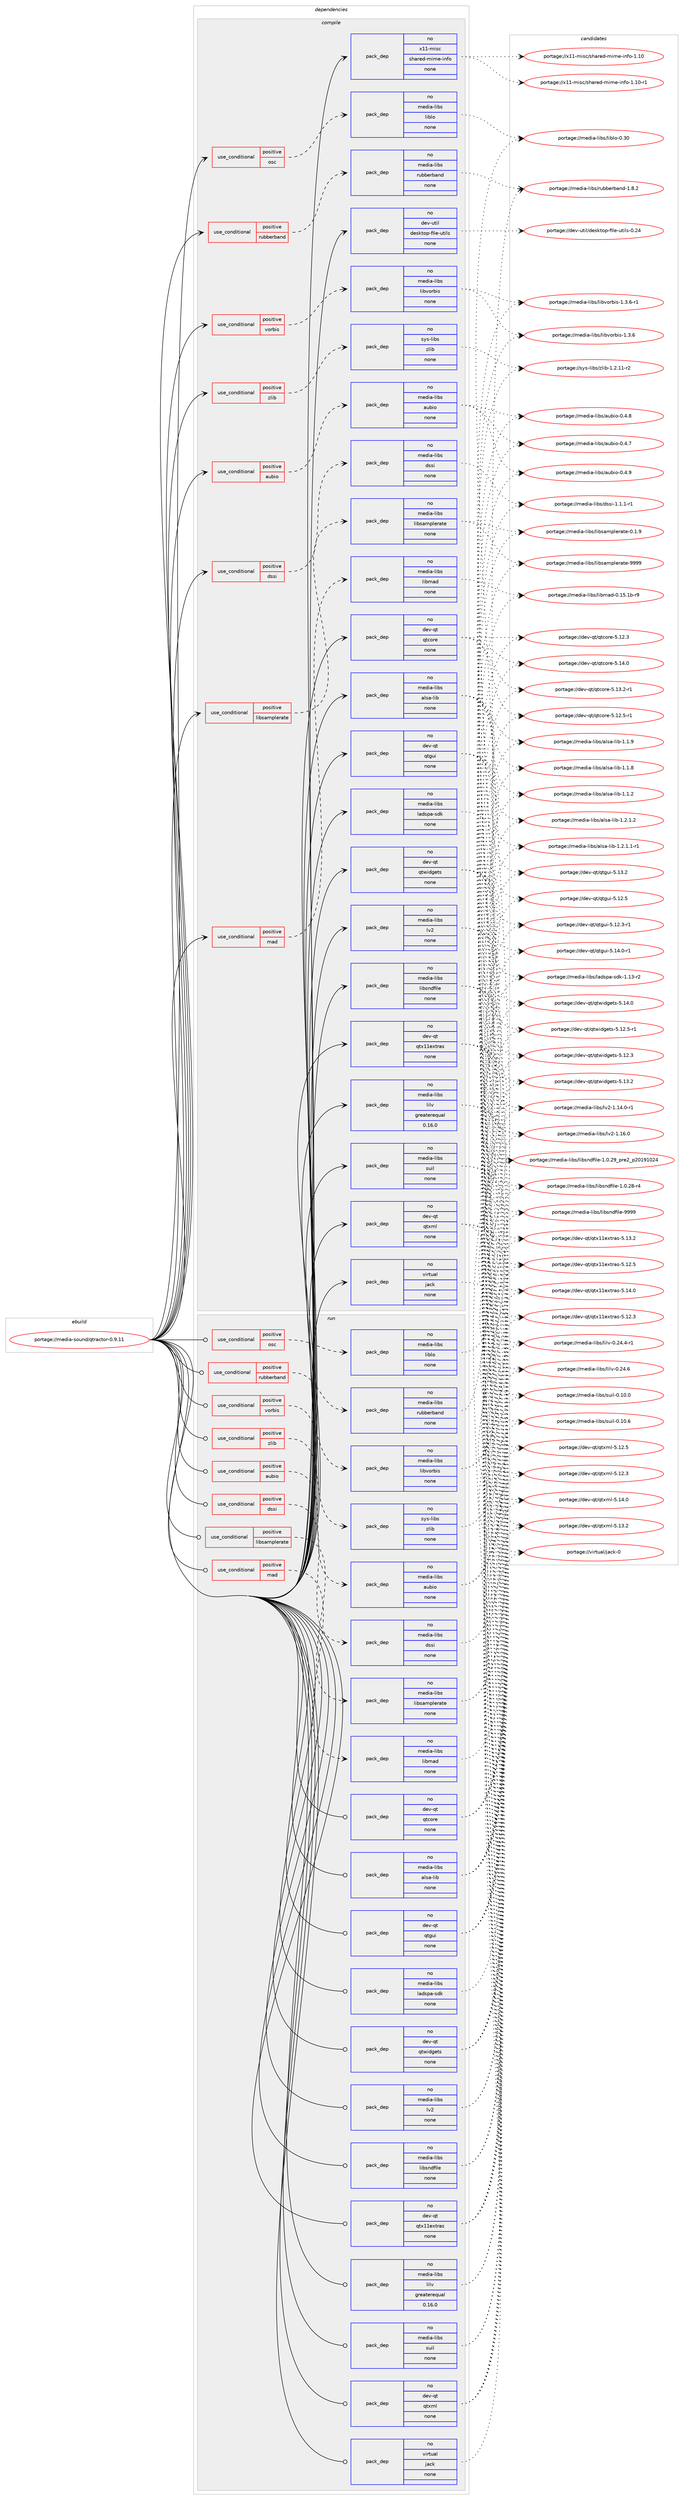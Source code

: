 digraph prolog {

# *************
# Graph options
# *************

newrank=true;
concentrate=true;
compound=true;
graph [rankdir=LR,fontname=Helvetica,fontsize=10,ranksep=1.5];#, ranksep=2.5, nodesep=0.2];
edge  [arrowhead=vee];
node  [fontname=Helvetica,fontsize=10];

# **********
# The ebuild
# **********

subgraph cluster_leftcol {
color=gray;
label=<<i>ebuild</i>>;
id [label="portage://media-sound/qtractor-0.9.11", color=red, width=4, href="../media-sound/qtractor-0.9.11.svg"];
}

# ****************
# The dependencies
# ****************

subgraph cluster_midcol {
color=gray;
label=<<i>dependencies</i>>;
subgraph cluster_compile {
fillcolor="#eeeeee";
style=filled;
label=<<i>compile</i>>;
subgraph cond41977 {
dependency186452 [label=<<TABLE BORDER="0" CELLBORDER="1" CELLSPACING="0" CELLPADDING="4"><TR><TD ROWSPAN="3" CELLPADDING="10">use_conditional</TD></TR><TR><TD>positive</TD></TR><TR><TD>aubio</TD></TR></TABLE>>, shape=none, color=red];
subgraph pack141584 {
dependency186453 [label=<<TABLE BORDER="0" CELLBORDER="1" CELLSPACING="0" CELLPADDING="4" WIDTH="220"><TR><TD ROWSPAN="6" CELLPADDING="30">pack_dep</TD></TR><TR><TD WIDTH="110">no</TD></TR><TR><TD>media-libs</TD></TR><TR><TD>aubio</TD></TR><TR><TD>none</TD></TR><TR><TD></TD></TR></TABLE>>, shape=none, color=blue];
}
dependency186452:e -> dependency186453:w [weight=20,style="dashed",arrowhead="vee"];
}
id:e -> dependency186452:w [weight=20,style="solid",arrowhead="vee"];
subgraph cond41978 {
dependency186454 [label=<<TABLE BORDER="0" CELLBORDER="1" CELLSPACING="0" CELLPADDING="4"><TR><TD ROWSPAN="3" CELLPADDING="10">use_conditional</TD></TR><TR><TD>positive</TD></TR><TR><TD>dssi</TD></TR></TABLE>>, shape=none, color=red];
subgraph pack141585 {
dependency186455 [label=<<TABLE BORDER="0" CELLBORDER="1" CELLSPACING="0" CELLPADDING="4" WIDTH="220"><TR><TD ROWSPAN="6" CELLPADDING="30">pack_dep</TD></TR><TR><TD WIDTH="110">no</TD></TR><TR><TD>media-libs</TD></TR><TR><TD>dssi</TD></TR><TR><TD>none</TD></TR><TR><TD></TD></TR></TABLE>>, shape=none, color=blue];
}
dependency186454:e -> dependency186455:w [weight=20,style="dashed",arrowhead="vee"];
}
id:e -> dependency186454:w [weight=20,style="solid",arrowhead="vee"];
subgraph cond41979 {
dependency186456 [label=<<TABLE BORDER="0" CELLBORDER="1" CELLSPACING="0" CELLPADDING="4"><TR><TD ROWSPAN="3" CELLPADDING="10">use_conditional</TD></TR><TR><TD>positive</TD></TR><TR><TD>libsamplerate</TD></TR></TABLE>>, shape=none, color=red];
subgraph pack141586 {
dependency186457 [label=<<TABLE BORDER="0" CELLBORDER="1" CELLSPACING="0" CELLPADDING="4" WIDTH="220"><TR><TD ROWSPAN="6" CELLPADDING="30">pack_dep</TD></TR><TR><TD WIDTH="110">no</TD></TR><TR><TD>media-libs</TD></TR><TR><TD>libsamplerate</TD></TR><TR><TD>none</TD></TR><TR><TD></TD></TR></TABLE>>, shape=none, color=blue];
}
dependency186456:e -> dependency186457:w [weight=20,style="dashed",arrowhead="vee"];
}
id:e -> dependency186456:w [weight=20,style="solid",arrowhead="vee"];
subgraph cond41980 {
dependency186458 [label=<<TABLE BORDER="0" CELLBORDER="1" CELLSPACING="0" CELLPADDING="4"><TR><TD ROWSPAN="3" CELLPADDING="10">use_conditional</TD></TR><TR><TD>positive</TD></TR><TR><TD>mad</TD></TR></TABLE>>, shape=none, color=red];
subgraph pack141587 {
dependency186459 [label=<<TABLE BORDER="0" CELLBORDER="1" CELLSPACING="0" CELLPADDING="4" WIDTH="220"><TR><TD ROWSPAN="6" CELLPADDING="30">pack_dep</TD></TR><TR><TD WIDTH="110">no</TD></TR><TR><TD>media-libs</TD></TR><TR><TD>libmad</TD></TR><TR><TD>none</TD></TR><TR><TD></TD></TR></TABLE>>, shape=none, color=blue];
}
dependency186458:e -> dependency186459:w [weight=20,style="dashed",arrowhead="vee"];
}
id:e -> dependency186458:w [weight=20,style="solid",arrowhead="vee"];
subgraph cond41981 {
dependency186460 [label=<<TABLE BORDER="0" CELLBORDER="1" CELLSPACING="0" CELLPADDING="4"><TR><TD ROWSPAN="3" CELLPADDING="10">use_conditional</TD></TR><TR><TD>positive</TD></TR><TR><TD>osc</TD></TR></TABLE>>, shape=none, color=red];
subgraph pack141588 {
dependency186461 [label=<<TABLE BORDER="0" CELLBORDER="1" CELLSPACING="0" CELLPADDING="4" WIDTH="220"><TR><TD ROWSPAN="6" CELLPADDING="30">pack_dep</TD></TR><TR><TD WIDTH="110">no</TD></TR><TR><TD>media-libs</TD></TR><TR><TD>liblo</TD></TR><TR><TD>none</TD></TR><TR><TD></TD></TR></TABLE>>, shape=none, color=blue];
}
dependency186460:e -> dependency186461:w [weight=20,style="dashed",arrowhead="vee"];
}
id:e -> dependency186460:w [weight=20,style="solid",arrowhead="vee"];
subgraph cond41982 {
dependency186462 [label=<<TABLE BORDER="0" CELLBORDER="1" CELLSPACING="0" CELLPADDING="4"><TR><TD ROWSPAN="3" CELLPADDING="10">use_conditional</TD></TR><TR><TD>positive</TD></TR><TR><TD>rubberband</TD></TR></TABLE>>, shape=none, color=red];
subgraph pack141589 {
dependency186463 [label=<<TABLE BORDER="0" CELLBORDER="1" CELLSPACING="0" CELLPADDING="4" WIDTH="220"><TR><TD ROWSPAN="6" CELLPADDING="30">pack_dep</TD></TR><TR><TD WIDTH="110">no</TD></TR><TR><TD>media-libs</TD></TR><TR><TD>rubberband</TD></TR><TR><TD>none</TD></TR><TR><TD></TD></TR></TABLE>>, shape=none, color=blue];
}
dependency186462:e -> dependency186463:w [weight=20,style="dashed",arrowhead="vee"];
}
id:e -> dependency186462:w [weight=20,style="solid",arrowhead="vee"];
subgraph cond41983 {
dependency186464 [label=<<TABLE BORDER="0" CELLBORDER="1" CELLSPACING="0" CELLPADDING="4"><TR><TD ROWSPAN="3" CELLPADDING="10">use_conditional</TD></TR><TR><TD>positive</TD></TR><TR><TD>vorbis</TD></TR></TABLE>>, shape=none, color=red];
subgraph pack141590 {
dependency186465 [label=<<TABLE BORDER="0" CELLBORDER="1" CELLSPACING="0" CELLPADDING="4" WIDTH="220"><TR><TD ROWSPAN="6" CELLPADDING="30">pack_dep</TD></TR><TR><TD WIDTH="110">no</TD></TR><TR><TD>media-libs</TD></TR><TR><TD>libvorbis</TD></TR><TR><TD>none</TD></TR><TR><TD></TD></TR></TABLE>>, shape=none, color=blue];
}
dependency186464:e -> dependency186465:w [weight=20,style="dashed",arrowhead="vee"];
}
id:e -> dependency186464:w [weight=20,style="solid",arrowhead="vee"];
subgraph cond41984 {
dependency186466 [label=<<TABLE BORDER="0" CELLBORDER="1" CELLSPACING="0" CELLPADDING="4"><TR><TD ROWSPAN="3" CELLPADDING="10">use_conditional</TD></TR><TR><TD>positive</TD></TR><TR><TD>zlib</TD></TR></TABLE>>, shape=none, color=red];
subgraph pack141591 {
dependency186467 [label=<<TABLE BORDER="0" CELLBORDER="1" CELLSPACING="0" CELLPADDING="4" WIDTH="220"><TR><TD ROWSPAN="6" CELLPADDING="30">pack_dep</TD></TR><TR><TD WIDTH="110">no</TD></TR><TR><TD>sys-libs</TD></TR><TR><TD>zlib</TD></TR><TR><TD>none</TD></TR><TR><TD></TD></TR></TABLE>>, shape=none, color=blue];
}
dependency186466:e -> dependency186467:w [weight=20,style="dashed",arrowhead="vee"];
}
id:e -> dependency186466:w [weight=20,style="solid",arrowhead="vee"];
subgraph pack141592 {
dependency186468 [label=<<TABLE BORDER="0" CELLBORDER="1" CELLSPACING="0" CELLPADDING="4" WIDTH="220"><TR><TD ROWSPAN="6" CELLPADDING="30">pack_dep</TD></TR><TR><TD WIDTH="110">no</TD></TR><TR><TD>dev-qt</TD></TR><TR><TD>qtcore</TD></TR><TR><TD>none</TD></TR><TR><TD></TD></TR></TABLE>>, shape=none, color=blue];
}
id:e -> dependency186468:w [weight=20,style="solid",arrowhead="vee"];
subgraph pack141593 {
dependency186469 [label=<<TABLE BORDER="0" CELLBORDER="1" CELLSPACING="0" CELLPADDING="4" WIDTH="220"><TR><TD ROWSPAN="6" CELLPADDING="30">pack_dep</TD></TR><TR><TD WIDTH="110">no</TD></TR><TR><TD>dev-qt</TD></TR><TR><TD>qtgui</TD></TR><TR><TD>none</TD></TR><TR><TD></TD></TR></TABLE>>, shape=none, color=blue];
}
id:e -> dependency186469:w [weight=20,style="solid",arrowhead="vee"];
subgraph pack141594 {
dependency186470 [label=<<TABLE BORDER="0" CELLBORDER="1" CELLSPACING="0" CELLPADDING="4" WIDTH="220"><TR><TD ROWSPAN="6" CELLPADDING="30">pack_dep</TD></TR><TR><TD WIDTH="110">no</TD></TR><TR><TD>dev-qt</TD></TR><TR><TD>qtwidgets</TD></TR><TR><TD>none</TD></TR><TR><TD></TD></TR></TABLE>>, shape=none, color=blue];
}
id:e -> dependency186470:w [weight=20,style="solid",arrowhead="vee"];
subgraph pack141595 {
dependency186471 [label=<<TABLE BORDER="0" CELLBORDER="1" CELLSPACING="0" CELLPADDING="4" WIDTH="220"><TR><TD ROWSPAN="6" CELLPADDING="30">pack_dep</TD></TR><TR><TD WIDTH="110">no</TD></TR><TR><TD>dev-qt</TD></TR><TR><TD>qtx11extras</TD></TR><TR><TD>none</TD></TR><TR><TD></TD></TR></TABLE>>, shape=none, color=blue];
}
id:e -> dependency186471:w [weight=20,style="solid",arrowhead="vee"];
subgraph pack141596 {
dependency186472 [label=<<TABLE BORDER="0" CELLBORDER="1" CELLSPACING="0" CELLPADDING="4" WIDTH="220"><TR><TD ROWSPAN="6" CELLPADDING="30">pack_dep</TD></TR><TR><TD WIDTH="110">no</TD></TR><TR><TD>dev-qt</TD></TR><TR><TD>qtxml</TD></TR><TR><TD>none</TD></TR><TR><TD></TD></TR></TABLE>>, shape=none, color=blue];
}
id:e -> dependency186472:w [weight=20,style="solid",arrowhead="vee"];
subgraph pack141597 {
dependency186473 [label=<<TABLE BORDER="0" CELLBORDER="1" CELLSPACING="0" CELLPADDING="4" WIDTH="220"><TR><TD ROWSPAN="6" CELLPADDING="30">pack_dep</TD></TR><TR><TD WIDTH="110">no</TD></TR><TR><TD>dev-util</TD></TR><TR><TD>desktop-file-utils</TD></TR><TR><TD>none</TD></TR><TR><TD></TD></TR></TABLE>>, shape=none, color=blue];
}
id:e -> dependency186473:w [weight=20,style="solid",arrowhead="vee"];
subgraph pack141598 {
dependency186474 [label=<<TABLE BORDER="0" CELLBORDER="1" CELLSPACING="0" CELLPADDING="4" WIDTH="220"><TR><TD ROWSPAN="6" CELLPADDING="30">pack_dep</TD></TR><TR><TD WIDTH="110">no</TD></TR><TR><TD>media-libs</TD></TR><TR><TD>alsa-lib</TD></TR><TR><TD>none</TD></TR><TR><TD></TD></TR></TABLE>>, shape=none, color=blue];
}
id:e -> dependency186474:w [weight=20,style="solid",arrowhead="vee"];
subgraph pack141599 {
dependency186475 [label=<<TABLE BORDER="0" CELLBORDER="1" CELLSPACING="0" CELLPADDING="4" WIDTH="220"><TR><TD ROWSPAN="6" CELLPADDING="30">pack_dep</TD></TR><TR><TD WIDTH="110">no</TD></TR><TR><TD>media-libs</TD></TR><TR><TD>ladspa-sdk</TD></TR><TR><TD>none</TD></TR><TR><TD></TD></TR></TABLE>>, shape=none, color=blue];
}
id:e -> dependency186475:w [weight=20,style="solid",arrowhead="vee"];
subgraph pack141600 {
dependency186476 [label=<<TABLE BORDER="0" CELLBORDER="1" CELLSPACING="0" CELLPADDING="4" WIDTH="220"><TR><TD ROWSPAN="6" CELLPADDING="30">pack_dep</TD></TR><TR><TD WIDTH="110">no</TD></TR><TR><TD>media-libs</TD></TR><TR><TD>libsndfile</TD></TR><TR><TD>none</TD></TR><TR><TD></TD></TR></TABLE>>, shape=none, color=blue];
}
id:e -> dependency186476:w [weight=20,style="solid",arrowhead="vee"];
subgraph pack141601 {
dependency186477 [label=<<TABLE BORDER="0" CELLBORDER="1" CELLSPACING="0" CELLPADDING="4" WIDTH="220"><TR><TD ROWSPAN="6" CELLPADDING="30">pack_dep</TD></TR><TR><TD WIDTH="110">no</TD></TR><TR><TD>media-libs</TD></TR><TR><TD>lilv</TD></TR><TR><TD>greaterequal</TD></TR><TR><TD>0.16.0</TD></TR></TABLE>>, shape=none, color=blue];
}
id:e -> dependency186477:w [weight=20,style="solid",arrowhead="vee"];
subgraph pack141602 {
dependency186478 [label=<<TABLE BORDER="0" CELLBORDER="1" CELLSPACING="0" CELLPADDING="4" WIDTH="220"><TR><TD ROWSPAN="6" CELLPADDING="30">pack_dep</TD></TR><TR><TD WIDTH="110">no</TD></TR><TR><TD>media-libs</TD></TR><TR><TD>lv2</TD></TR><TR><TD>none</TD></TR><TR><TD></TD></TR></TABLE>>, shape=none, color=blue];
}
id:e -> dependency186478:w [weight=20,style="solid",arrowhead="vee"];
subgraph pack141603 {
dependency186479 [label=<<TABLE BORDER="0" CELLBORDER="1" CELLSPACING="0" CELLPADDING="4" WIDTH="220"><TR><TD ROWSPAN="6" CELLPADDING="30">pack_dep</TD></TR><TR><TD WIDTH="110">no</TD></TR><TR><TD>media-libs</TD></TR><TR><TD>suil</TD></TR><TR><TD>none</TD></TR><TR><TD></TD></TR></TABLE>>, shape=none, color=blue];
}
id:e -> dependency186479:w [weight=20,style="solid",arrowhead="vee"];
subgraph pack141604 {
dependency186480 [label=<<TABLE BORDER="0" CELLBORDER="1" CELLSPACING="0" CELLPADDING="4" WIDTH="220"><TR><TD ROWSPAN="6" CELLPADDING="30">pack_dep</TD></TR><TR><TD WIDTH="110">no</TD></TR><TR><TD>virtual</TD></TR><TR><TD>jack</TD></TR><TR><TD>none</TD></TR><TR><TD></TD></TR></TABLE>>, shape=none, color=blue];
}
id:e -> dependency186480:w [weight=20,style="solid",arrowhead="vee"];
subgraph pack141605 {
dependency186481 [label=<<TABLE BORDER="0" CELLBORDER="1" CELLSPACING="0" CELLPADDING="4" WIDTH="220"><TR><TD ROWSPAN="6" CELLPADDING="30">pack_dep</TD></TR><TR><TD WIDTH="110">no</TD></TR><TR><TD>x11-misc</TD></TR><TR><TD>shared-mime-info</TD></TR><TR><TD>none</TD></TR><TR><TD></TD></TR></TABLE>>, shape=none, color=blue];
}
id:e -> dependency186481:w [weight=20,style="solid",arrowhead="vee"];
}
subgraph cluster_compileandrun {
fillcolor="#eeeeee";
style=filled;
label=<<i>compile and run</i>>;
}
subgraph cluster_run {
fillcolor="#eeeeee";
style=filled;
label=<<i>run</i>>;
subgraph cond41985 {
dependency186482 [label=<<TABLE BORDER="0" CELLBORDER="1" CELLSPACING="0" CELLPADDING="4"><TR><TD ROWSPAN="3" CELLPADDING="10">use_conditional</TD></TR><TR><TD>positive</TD></TR><TR><TD>aubio</TD></TR></TABLE>>, shape=none, color=red];
subgraph pack141606 {
dependency186483 [label=<<TABLE BORDER="0" CELLBORDER="1" CELLSPACING="0" CELLPADDING="4" WIDTH="220"><TR><TD ROWSPAN="6" CELLPADDING="30">pack_dep</TD></TR><TR><TD WIDTH="110">no</TD></TR><TR><TD>media-libs</TD></TR><TR><TD>aubio</TD></TR><TR><TD>none</TD></TR><TR><TD></TD></TR></TABLE>>, shape=none, color=blue];
}
dependency186482:e -> dependency186483:w [weight=20,style="dashed",arrowhead="vee"];
}
id:e -> dependency186482:w [weight=20,style="solid",arrowhead="odot"];
subgraph cond41986 {
dependency186484 [label=<<TABLE BORDER="0" CELLBORDER="1" CELLSPACING="0" CELLPADDING="4"><TR><TD ROWSPAN="3" CELLPADDING="10">use_conditional</TD></TR><TR><TD>positive</TD></TR><TR><TD>dssi</TD></TR></TABLE>>, shape=none, color=red];
subgraph pack141607 {
dependency186485 [label=<<TABLE BORDER="0" CELLBORDER="1" CELLSPACING="0" CELLPADDING="4" WIDTH="220"><TR><TD ROWSPAN="6" CELLPADDING="30">pack_dep</TD></TR><TR><TD WIDTH="110">no</TD></TR><TR><TD>media-libs</TD></TR><TR><TD>dssi</TD></TR><TR><TD>none</TD></TR><TR><TD></TD></TR></TABLE>>, shape=none, color=blue];
}
dependency186484:e -> dependency186485:w [weight=20,style="dashed",arrowhead="vee"];
}
id:e -> dependency186484:w [weight=20,style="solid",arrowhead="odot"];
subgraph cond41987 {
dependency186486 [label=<<TABLE BORDER="0" CELLBORDER="1" CELLSPACING="0" CELLPADDING="4"><TR><TD ROWSPAN="3" CELLPADDING="10">use_conditional</TD></TR><TR><TD>positive</TD></TR><TR><TD>libsamplerate</TD></TR></TABLE>>, shape=none, color=red];
subgraph pack141608 {
dependency186487 [label=<<TABLE BORDER="0" CELLBORDER="1" CELLSPACING="0" CELLPADDING="4" WIDTH="220"><TR><TD ROWSPAN="6" CELLPADDING="30">pack_dep</TD></TR><TR><TD WIDTH="110">no</TD></TR><TR><TD>media-libs</TD></TR><TR><TD>libsamplerate</TD></TR><TR><TD>none</TD></TR><TR><TD></TD></TR></TABLE>>, shape=none, color=blue];
}
dependency186486:e -> dependency186487:w [weight=20,style="dashed",arrowhead="vee"];
}
id:e -> dependency186486:w [weight=20,style="solid",arrowhead="odot"];
subgraph cond41988 {
dependency186488 [label=<<TABLE BORDER="0" CELLBORDER="1" CELLSPACING="0" CELLPADDING="4"><TR><TD ROWSPAN="3" CELLPADDING="10">use_conditional</TD></TR><TR><TD>positive</TD></TR><TR><TD>mad</TD></TR></TABLE>>, shape=none, color=red];
subgraph pack141609 {
dependency186489 [label=<<TABLE BORDER="0" CELLBORDER="1" CELLSPACING="0" CELLPADDING="4" WIDTH="220"><TR><TD ROWSPAN="6" CELLPADDING="30">pack_dep</TD></TR><TR><TD WIDTH="110">no</TD></TR><TR><TD>media-libs</TD></TR><TR><TD>libmad</TD></TR><TR><TD>none</TD></TR><TR><TD></TD></TR></TABLE>>, shape=none, color=blue];
}
dependency186488:e -> dependency186489:w [weight=20,style="dashed",arrowhead="vee"];
}
id:e -> dependency186488:w [weight=20,style="solid",arrowhead="odot"];
subgraph cond41989 {
dependency186490 [label=<<TABLE BORDER="0" CELLBORDER="1" CELLSPACING="0" CELLPADDING="4"><TR><TD ROWSPAN="3" CELLPADDING="10">use_conditional</TD></TR><TR><TD>positive</TD></TR><TR><TD>osc</TD></TR></TABLE>>, shape=none, color=red];
subgraph pack141610 {
dependency186491 [label=<<TABLE BORDER="0" CELLBORDER="1" CELLSPACING="0" CELLPADDING="4" WIDTH="220"><TR><TD ROWSPAN="6" CELLPADDING="30">pack_dep</TD></TR><TR><TD WIDTH="110">no</TD></TR><TR><TD>media-libs</TD></TR><TR><TD>liblo</TD></TR><TR><TD>none</TD></TR><TR><TD></TD></TR></TABLE>>, shape=none, color=blue];
}
dependency186490:e -> dependency186491:w [weight=20,style="dashed",arrowhead="vee"];
}
id:e -> dependency186490:w [weight=20,style="solid",arrowhead="odot"];
subgraph cond41990 {
dependency186492 [label=<<TABLE BORDER="0" CELLBORDER="1" CELLSPACING="0" CELLPADDING="4"><TR><TD ROWSPAN="3" CELLPADDING="10">use_conditional</TD></TR><TR><TD>positive</TD></TR><TR><TD>rubberband</TD></TR></TABLE>>, shape=none, color=red];
subgraph pack141611 {
dependency186493 [label=<<TABLE BORDER="0" CELLBORDER="1" CELLSPACING="0" CELLPADDING="4" WIDTH="220"><TR><TD ROWSPAN="6" CELLPADDING="30">pack_dep</TD></TR><TR><TD WIDTH="110">no</TD></TR><TR><TD>media-libs</TD></TR><TR><TD>rubberband</TD></TR><TR><TD>none</TD></TR><TR><TD></TD></TR></TABLE>>, shape=none, color=blue];
}
dependency186492:e -> dependency186493:w [weight=20,style="dashed",arrowhead="vee"];
}
id:e -> dependency186492:w [weight=20,style="solid",arrowhead="odot"];
subgraph cond41991 {
dependency186494 [label=<<TABLE BORDER="0" CELLBORDER="1" CELLSPACING="0" CELLPADDING="4"><TR><TD ROWSPAN="3" CELLPADDING="10">use_conditional</TD></TR><TR><TD>positive</TD></TR><TR><TD>vorbis</TD></TR></TABLE>>, shape=none, color=red];
subgraph pack141612 {
dependency186495 [label=<<TABLE BORDER="0" CELLBORDER="1" CELLSPACING="0" CELLPADDING="4" WIDTH="220"><TR><TD ROWSPAN="6" CELLPADDING="30">pack_dep</TD></TR><TR><TD WIDTH="110">no</TD></TR><TR><TD>media-libs</TD></TR><TR><TD>libvorbis</TD></TR><TR><TD>none</TD></TR><TR><TD></TD></TR></TABLE>>, shape=none, color=blue];
}
dependency186494:e -> dependency186495:w [weight=20,style="dashed",arrowhead="vee"];
}
id:e -> dependency186494:w [weight=20,style="solid",arrowhead="odot"];
subgraph cond41992 {
dependency186496 [label=<<TABLE BORDER="0" CELLBORDER="1" CELLSPACING="0" CELLPADDING="4"><TR><TD ROWSPAN="3" CELLPADDING="10">use_conditional</TD></TR><TR><TD>positive</TD></TR><TR><TD>zlib</TD></TR></TABLE>>, shape=none, color=red];
subgraph pack141613 {
dependency186497 [label=<<TABLE BORDER="0" CELLBORDER="1" CELLSPACING="0" CELLPADDING="4" WIDTH="220"><TR><TD ROWSPAN="6" CELLPADDING="30">pack_dep</TD></TR><TR><TD WIDTH="110">no</TD></TR><TR><TD>sys-libs</TD></TR><TR><TD>zlib</TD></TR><TR><TD>none</TD></TR><TR><TD></TD></TR></TABLE>>, shape=none, color=blue];
}
dependency186496:e -> dependency186497:w [weight=20,style="dashed",arrowhead="vee"];
}
id:e -> dependency186496:w [weight=20,style="solid",arrowhead="odot"];
subgraph pack141614 {
dependency186498 [label=<<TABLE BORDER="0" CELLBORDER="1" CELLSPACING="0" CELLPADDING="4" WIDTH="220"><TR><TD ROWSPAN="6" CELLPADDING="30">pack_dep</TD></TR><TR><TD WIDTH="110">no</TD></TR><TR><TD>dev-qt</TD></TR><TR><TD>qtcore</TD></TR><TR><TD>none</TD></TR><TR><TD></TD></TR></TABLE>>, shape=none, color=blue];
}
id:e -> dependency186498:w [weight=20,style="solid",arrowhead="odot"];
subgraph pack141615 {
dependency186499 [label=<<TABLE BORDER="0" CELLBORDER="1" CELLSPACING="0" CELLPADDING="4" WIDTH="220"><TR><TD ROWSPAN="6" CELLPADDING="30">pack_dep</TD></TR><TR><TD WIDTH="110">no</TD></TR><TR><TD>dev-qt</TD></TR><TR><TD>qtgui</TD></TR><TR><TD>none</TD></TR><TR><TD></TD></TR></TABLE>>, shape=none, color=blue];
}
id:e -> dependency186499:w [weight=20,style="solid",arrowhead="odot"];
subgraph pack141616 {
dependency186500 [label=<<TABLE BORDER="0" CELLBORDER="1" CELLSPACING="0" CELLPADDING="4" WIDTH="220"><TR><TD ROWSPAN="6" CELLPADDING="30">pack_dep</TD></TR><TR><TD WIDTH="110">no</TD></TR><TR><TD>dev-qt</TD></TR><TR><TD>qtwidgets</TD></TR><TR><TD>none</TD></TR><TR><TD></TD></TR></TABLE>>, shape=none, color=blue];
}
id:e -> dependency186500:w [weight=20,style="solid",arrowhead="odot"];
subgraph pack141617 {
dependency186501 [label=<<TABLE BORDER="0" CELLBORDER="1" CELLSPACING="0" CELLPADDING="4" WIDTH="220"><TR><TD ROWSPAN="6" CELLPADDING="30">pack_dep</TD></TR><TR><TD WIDTH="110">no</TD></TR><TR><TD>dev-qt</TD></TR><TR><TD>qtx11extras</TD></TR><TR><TD>none</TD></TR><TR><TD></TD></TR></TABLE>>, shape=none, color=blue];
}
id:e -> dependency186501:w [weight=20,style="solid",arrowhead="odot"];
subgraph pack141618 {
dependency186502 [label=<<TABLE BORDER="0" CELLBORDER="1" CELLSPACING="0" CELLPADDING="4" WIDTH="220"><TR><TD ROWSPAN="6" CELLPADDING="30">pack_dep</TD></TR><TR><TD WIDTH="110">no</TD></TR><TR><TD>dev-qt</TD></TR><TR><TD>qtxml</TD></TR><TR><TD>none</TD></TR><TR><TD></TD></TR></TABLE>>, shape=none, color=blue];
}
id:e -> dependency186502:w [weight=20,style="solid",arrowhead="odot"];
subgraph pack141619 {
dependency186503 [label=<<TABLE BORDER="0" CELLBORDER="1" CELLSPACING="0" CELLPADDING="4" WIDTH="220"><TR><TD ROWSPAN="6" CELLPADDING="30">pack_dep</TD></TR><TR><TD WIDTH="110">no</TD></TR><TR><TD>media-libs</TD></TR><TR><TD>alsa-lib</TD></TR><TR><TD>none</TD></TR><TR><TD></TD></TR></TABLE>>, shape=none, color=blue];
}
id:e -> dependency186503:w [weight=20,style="solid",arrowhead="odot"];
subgraph pack141620 {
dependency186504 [label=<<TABLE BORDER="0" CELLBORDER="1" CELLSPACING="0" CELLPADDING="4" WIDTH="220"><TR><TD ROWSPAN="6" CELLPADDING="30">pack_dep</TD></TR><TR><TD WIDTH="110">no</TD></TR><TR><TD>media-libs</TD></TR><TR><TD>ladspa-sdk</TD></TR><TR><TD>none</TD></TR><TR><TD></TD></TR></TABLE>>, shape=none, color=blue];
}
id:e -> dependency186504:w [weight=20,style="solid",arrowhead="odot"];
subgraph pack141621 {
dependency186505 [label=<<TABLE BORDER="0" CELLBORDER="1" CELLSPACING="0" CELLPADDING="4" WIDTH="220"><TR><TD ROWSPAN="6" CELLPADDING="30">pack_dep</TD></TR><TR><TD WIDTH="110">no</TD></TR><TR><TD>media-libs</TD></TR><TR><TD>libsndfile</TD></TR><TR><TD>none</TD></TR><TR><TD></TD></TR></TABLE>>, shape=none, color=blue];
}
id:e -> dependency186505:w [weight=20,style="solid",arrowhead="odot"];
subgraph pack141622 {
dependency186506 [label=<<TABLE BORDER="0" CELLBORDER="1" CELLSPACING="0" CELLPADDING="4" WIDTH="220"><TR><TD ROWSPAN="6" CELLPADDING="30">pack_dep</TD></TR><TR><TD WIDTH="110">no</TD></TR><TR><TD>media-libs</TD></TR><TR><TD>lilv</TD></TR><TR><TD>greaterequal</TD></TR><TR><TD>0.16.0</TD></TR></TABLE>>, shape=none, color=blue];
}
id:e -> dependency186506:w [weight=20,style="solid",arrowhead="odot"];
subgraph pack141623 {
dependency186507 [label=<<TABLE BORDER="0" CELLBORDER="1" CELLSPACING="0" CELLPADDING="4" WIDTH="220"><TR><TD ROWSPAN="6" CELLPADDING="30">pack_dep</TD></TR><TR><TD WIDTH="110">no</TD></TR><TR><TD>media-libs</TD></TR><TR><TD>lv2</TD></TR><TR><TD>none</TD></TR><TR><TD></TD></TR></TABLE>>, shape=none, color=blue];
}
id:e -> dependency186507:w [weight=20,style="solid",arrowhead="odot"];
subgraph pack141624 {
dependency186508 [label=<<TABLE BORDER="0" CELLBORDER="1" CELLSPACING="0" CELLPADDING="4" WIDTH="220"><TR><TD ROWSPAN="6" CELLPADDING="30">pack_dep</TD></TR><TR><TD WIDTH="110">no</TD></TR><TR><TD>media-libs</TD></TR><TR><TD>suil</TD></TR><TR><TD>none</TD></TR><TR><TD></TD></TR></TABLE>>, shape=none, color=blue];
}
id:e -> dependency186508:w [weight=20,style="solid",arrowhead="odot"];
subgraph pack141625 {
dependency186509 [label=<<TABLE BORDER="0" CELLBORDER="1" CELLSPACING="0" CELLPADDING="4" WIDTH="220"><TR><TD ROWSPAN="6" CELLPADDING="30">pack_dep</TD></TR><TR><TD WIDTH="110">no</TD></TR><TR><TD>virtual</TD></TR><TR><TD>jack</TD></TR><TR><TD>none</TD></TR><TR><TD></TD></TR></TABLE>>, shape=none, color=blue];
}
id:e -> dependency186509:w [weight=20,style="solid",arrowhead="odot"];
}
}

# **************
# The candidates
# **************

subgraph cluster_choices {
rank=same;
color=gray;
label=<<i>candidates</i>>;

subgraph choice141584 {
color=black;
nodesep=1;
choice109101100105974510810598115479711798105111454846524657 [label="portage://media-libs/aubio-0.4.9", color=red, width=4,href="../media-libs/aubio-0.4.9.svg"];
choice109101100105974510810598115479711798105111454846524656 [label="portage://media-libs/aubio-0.4.8", color=red, width=4,href="../media-libs/aubio-0.4.8.svg"];
choice109101100105974510810598115479711798105111454846524655 [label="portage://media-libs/aubio-0.4.7", color=red, width=4,href="../media-libs/aubio-0.4.7.svg"];
dependency186453:e -> choice109101100105974510810598115479711798105111454846524657:w [style=dotted,weight="100"];
dependency186453:e -> choice109101100105974510810598115479711798105111454846524656:w [style=dotted,weight="100"];
dependency186453:e -> choice109101100105974510810598115479711798105111454846524655:w [style=dotted,weight="100"];
}
subgraph choice141585 {
color=black;
nodesep=1;
choice109101100105974510810598115471001151151054549464946494511449 [label="portage://media-libs/dssi-1.1.1-r1", color=red, width=4,href="../media-libs/dssi-1.1.1-r1.svg"];
dependency186455:e -> choice109101100105974510810598115471001151151054549464946494511449:w [style=dotted,weight="100"];
}
subgraph choice141586 {
color=black;
nodesep=1;
choice109101100105974510810598115471081059811597109112108101114971161014557575757 [label="portage://media-libs/libsamplerate-9999", color=red, width=4,href="../media-libs/libsamplerate-9999.svg"];
choice10910110010597451081059811547108105981159710911210810111497116101454846494657 [label="portage://media-libs/libsamplerate-0.1.9", color=red, width=4,href="../media-libs/libsamplerate-0.1.9.svg"];
dependency186457:e -> choice109101100105974510810598115471081059811597109112108101114971161014557575757:w [style=dotted,weight="100"];
dependency186457:e -> choice10910110010597451081059811547108105981159710911210810111497116101454846494657:w [style=dotted,weight="100"];
}
subgraph choice141587 {
color=black;
nodesep=1;
choice10910110010597451081059811547108105981099710045484649534649984511457 [label="portage://media-libs/libmad-0.15.1b-r9", color=red, width=4,href="../media-libs/libmad-0.15.1b-r9.svg"];
dependency186459:e -> choice10910110010597451081059811547108105981099710045484649534649984511457:w [style=dotted,weight="100"];
}
subgraph choice141588 {
color=black;
nodesep=1;
choice10910110010597451081059811547108105981081114548465148 [label="portage://media-libs/liblo-0.30", color=red, width=4,href="../media-libs/liblo-0.30.svg"];
dependency186461:e -> choice10910110010597451081059811547108105981081114548465148:w [style=dotted,weight="100"];
}
subgraph choice141589 {
color=black;
nodesep=1;
choice1091011001059745108105981154711411798981011149897110100454946564650 [label="portage://media-libs/rubberband-1.8.2", color=red, width=4,href="../media-libs/rubberband-1.8.2.svg"];
dependency186463:e -> choice1091011001059745108105981154711411798981011149897110100454946564650:w [style=dotted,weight="100"];
}
subgraph choice141590 {
color=black;
nodesep=1;
choice1091011001059745108105981154710810598118111114981051154549465146544511449 [label="portage://media-libs/libvorbis-1.3.6-r1", color=red, width=4,href="../media-libs/libvorbis-1.3.6-r1.svg"];
choice109101100105974510810598115471081059811811111498105115454946514654 [label="portage://media-libs/libvorbis-1.3.6", color=red, width=4,href="../media-libs/libvorbis-1.3.6.svg"];
dependency186465:e -> choice1091011001059745108105981154710810598118111114981051154549465146544511449:w [style=dotted,weight="100"];
dependency186465:e -> choice109101100105974510810598115471081059811811111498105115454946514654:w [style=dotted,weight="100"];
}
subgraph choice141591 {
color=black;
nodesep=1;
choice11512111545108105981154712210810598454946504649494511450 [label="portage://sys-libs/zlib-1.2.11-r2", color=red, width=4,href="../sys-libs/zlib-1.2.11-r2.svg"];
dependency186467:e -> choice11512111545108105981154712210810598454946504649494511450:w [style=dotted,weight="100"];
}
subgraph choice141592 {
color=black;
nodesep=1;
choice10010111845113116471131169911111410145534649524648 [label="portage://dev-qt/qtcore-5.14.0", color=red, width=4,href="../dev-qt/qtcore-5.14.0.svg"];
choice100101118451131164711311699111114101455346495146504511449 [label="portage://dev-qt/qtcore-5.13.2-r1", color=red, width=4,href="../dev-qt/qtcore-5.13.2-r1.svg"];
choice100101118451131164711311699111114101455346495046534511449 [label="portage://dev-qt/qtcore-5.12.5-r1", color=red, width=4,href="../dev-qt/qtcore-5.12.5-r1.svg"];
choice10010111845113116471131169911111410145534649504651 [label="portage://dev-qt/qtcore-5.12.3", color=red, width=4,href="../dev-qt/qtcore-5.12.3.svg"];
dependency186468:e -> choice10010111845113116471131169911111410145534649524648:w [style=dotted,weight="100"];
dependency186468:e -> choice100101118451131164711311699111114101455346495146504511449:w [style=dotted,weight="100"];
dependency186468:e -> choice100101118451131164711311699111114101455346495046534511449:w [style=dotted,weight="100"];
dependency186468:e -> choice10010111845113116471131169911111410145534649504651:w [style=dotted,weight="100"];
}
subgraph choice141593 {
color=black;
nodesep=1;
choice1001011184511311647113116103117105455346495246484511449 [label="portage://dev-qt/qtgui-5.14.0-r1", color=red, width=4,href="../dev-qt/qtgui-5.14.0-r1.svg"];
choice100101118451131164711311610311710545534649514650 [label="portage://dev-qt/qtgui-5.13.2", color=red, width=4,href="../dev-qt/qtgui-5.13.2.svg"];
choice100101118451131164711311610311710545534649504653 [label="portage://dev-qt/qtgui-5.12.5", color=red, width=4,href="../dev-qt/qtgui-5.12.5.svg"];
choice1001011184511311647113116103117105455346495046514511449 [label="portage://dev-qt/qtgui-5.12.3-r1", color=red, width=4,href="../dev-qt/qtgui-5.12.3-r1.svg"];
dependency186469:e -> choice1001011184511311647113116103117105455346495246484511449:w [style=dotted,weight="100"];
dependency186469:e -> choice100101118451131164711311610311710545534649514650:w [style=dotted,weight="100"];
dependency186469:e -> choice100101118451131164711311610311710545534649504653:w [style=dotted,weight="100"];
dependency186469:e -> choice1001011184511311647113116103117105455346495046514511449:w [style=dotted,weight="100"];
}
subgraph choice141594 {
color=black;
nodesep=1;
choice100101118451131164711311611910510010310111611545534649524648 [label="portage://dev-qt/qtwidgets-5.14.0", color=red, width=4,href="../dev-qt/qtwidgets-5.14.0.svg"];
choice100101118451131164711311611910510010310111611545534649514650 [label="portage://dev-qt/qtwidgets-5.13.2", color=red, width=4,href="../dev-qt/qtwidgets-5.13.2.svg"];
choice1001011184511311647113116119105100103101116115455346495046534511449 [label="portage://dev-qt/qtwidgets-5.12.5-r1", color=red, width=4,href="../dev-qt/qtwidgets-5.12.5-r1.svg"];
choice100101118451131164711311611910510010310111611545534649504651 [label="portage://dev-qt/qtwidgets-5.12.3", color=red, width=4,href="../dev-qt/qtwidgets-5.12.3.svg"];
dependency186470:e -> choice100101118451131164711311611910510010310111611545534649524648:w [style=dotted,weight="100"];
dependency186470:e -> choice100101118451131164711311611910510010310111611545534649514650:w [style=dotted,weight="100"];
dependency186470:e -> choice1001011184511311647113116119105100103101116115455346495046534511449:w [style=dotted,weight="100"];
dependency186470:e -> choice100101118451131164711311611910510010310111611545534649504651:w [style=dotted,weight="100"];
}
subgraph choice141595 {
color=black;
nodesep=1;
choice100101118451131164711311612049491011201161149711545534649524648 [label="portage://dev-qt/qtx11extras-5.14.0", color=red, width=4,href="../dev-qt/qtx11extras-5.14.0.svg"];
choice100101118451131164711311612049491011201161149711545534649514650 [label="portage://dev-qt/qtx11extras-5.13.2", color=red, width=4,href="../dev-qt/qtx11extras-5.13.2.svg"];
choice100101118451131164711311612049491011201161149711545534649504653 [label="portage://dev-qt/qtx11extras-5.12.5", color=red, width=4,href="../dev-qt/qtx11extras-5.12.5.svg"];
choice100101118451131164711311612049491011201161149711545534649504651 [label="portage://dev-qt/qtx11extras-5.12.3", color=red, width=4,href="../dev-qt/qtx11extras-5.12.3.svg"];
dependency186471:e -> choice100101118451131164711311612049491011201161149711545534649524648:w [style=dotted,weight="100"];
dependency186471:e -> choice100101118451131164711311612049491011201161149711545534649514650:w [style=dotted,weight="100"];
dependency186471:e -> choice100101118451131164711311612049491011201161149711545534649504653:w [style=dotted,weight="100"];
dependency186471:e -> choice100101118451131164711311612049491011201161149711545534649504651:w [style=dotted,weight="100"];
}
subgraph choice141596 {
color=black;
nodesep=1;
choice100101118451131164711311612010910845534649524648 [label="portage://dev-qt/qtxml-5.14.0", color=red, width=4,href="../dev-qt/qtxml-5.14.0.svg"];
choice100101118451131164711311612010910845534649514650 [label="portage://dev-qt/qtxml-5.13.2", color=red, width=4,href="../dev-qt/qtxml-5.13.2.svg"];
choice100101118451131164711311612010910845534649504653 [label="portage://dev-qt/qtxml-5.12.5", color=red, width=4,href="../dev-qt/qtxml-5.12.5.svg"];
choice100101118451131164711311612010910845534649504651 [label="portage://dev-qt/qtxml-5.12.3", color=red, width=4,href="../dev-qt/qtxml-5.12.3.svg"];
dependency186472:e -> choice100101118451131164711311612010910845534649524648:w [style=dotted,weight="100"];
dependency186472:e -> choice100101118451131164711311612010910845534649514650:w [style=dotted,weight="100"];
dependency186472:e -> choice100101118451131164711311612010910845534649504653:w [style=dotted,weight="100"];
dependency186472:e -> choice100101118451131164711311612010910845534649504651:w [style=dotted,weight="100"];
}
subgraph choice141597 {
color=black;
nodesep=1;
choice100101118451171161051084710010111510711611111245102105108101451171161051081154548465052 [label="portage://dev-util/desktop-file-utils-0.24", color=red, width=4,href="../dev-util/desktop-file-utils-0.24.svg"];
dependency186473:e -> choice100101118451171161051084710010111510711611111245102105108101451171161051081154548465052:w [style=dotted,weight="100"];
}
subgraph choice141598 {
color=black;
nodesep=1;
choice10910110010597451081059811547971081159745108105984549465046494650 [label="portage://media-libs/alsa-lib-1.2.1.2", color=red, width=4,href="../media-libs/alsa-lib-1.2.1.2.svg"];
choice109101100105974510810598115479710811597451081059845494650464946494511449 [label="portage://media-libs/alsa-lib-1.2.1.1-r1", color=red, width=4,href="../media-libs/alsa-lib-1.2.1.1-r1.svg"];
choice1091011001059745108105981154797108115974510810598454946494657 [label="portage://media-libs/alsa-lib-1.1.9", color=red, width=4,href="../media-libs/alsa-lib-1.1.9.svg"];
choice1091011001059745108105981154797108115974510810598454946494656 [label="portage://media-libs/alsa-lib-1.1.8", color=red, width=4,href="../media-libs/alsa-lib-1.1.8.svg"];
choice1091011001059745108105981154797108115974510810598454946494650 [label="portage://media-libs/alsa-lib-1.1.2", color=red, width=4,href="../media-libs/alsa-lib-1.1.2.svg"];
dependency186474:e -> choice10910110010597451081059811547971081159745108105984549465046494650:w [style=dotted,weight="100"];
dependency186474:e -> choice109101100105974510810598115479710811597451081059845494650464946494511449:w [style=dotted,weight="100"];
dependency186474:e -> choice1091011001059745108105981154797108115974510810598454946494657:w [style=dotted,weight="100"];
dependency186474:e -> choice1091011001059745108105981154797108115974510810598454946494656:w [style=dotted,weight="100"];
dependency186474:e -> choice1091011001059745108105981154797108115974510810598454946494650:w [style=dotted,weight="100"];
}
subgraph choice141599 {
color=black;
nodesep=1;
choice1091011001059745108105981154710897100115112974511510010745494649514511450 [label="portage://media-libs/ladspa-sdk-1.13-r2", color=red, width=4,href="../media-libs/ladspa-sdk-1.13-r2.svg"];
dependency186475:e -> choice1091011001059745108105981154710897100115112974511510010745494649514511450:w [style=dotted,weight="100"];
}
subgraph choice141600 {
color=black;
nodesep=1;
choice10910110010597451081059811547108105981151101001021051081014557575757 [label="portage://media-libs/libsndfile-9999", color=red, width=4,href="../media-libs/libsndfile-9999.svg"];
choice1091011001059745108105981154710810598115110100102105108101454946484650579511211410150951125048495749485052 [label="portage://media-libs/libsndfile-1.0.29_pre2_p20191024", color=red, width=4,href="../media-libs/libsndfile-1.0.29_pre2_p20191024.svg"];
choice1091011001059745108105981154710810598115110100102105108101454946484650564511452 [label="portage://media-libs/libsndfile-1.0.28-r4", color=red, width=4,href="../media-libs/libsndfile-1.0.28-r4.svg"];
dependency186476:e -> choice10910110010597451081059811547108105981151101001021051081014557575757:w [style=dotted,weight="100"];
dependency186476:e -> choice1091011001059745108105981154710810598115110100102105108101454946484650579511211410150951125048495749485052:w [style=dotted,weight="100"];
dependency186476:e -> choice1091011001059745108105981154710810598115110100102105108101454946484650564511452:w [style=dotted,weight="100"];
}
subgraph choice141601 {
color=black;
nodesep=1;
choice1091011001059745108105981154710810510811845484650524654 [label="portage://media-libs/lilv-0.24.6", color=red, width=4,href="../media-libs/lilv-0.24.6.svg"];
choice10910110010597451081059811547108105108118454846505246524511449 [label="portage://media-libs/lilv-0.24.4-r1", color=red, width=4,href="../media-libs/lilv-0.24.4-r1.svg"];
dependency186477:e -> choice1091011001059745108105981154710810510811845484650524654:w [style=dotted,weight="100"];
dependency186477:e -> choice10910110010597451081059811547108105108118454846505246524511449:w [style=dotted,weight="100"];
}
subgraph choice141602 {
color=black;
nodesep=1;
choice109101100105974510810598115471081185045494649544648 [label="portage://media-libs/lv2-1.16.0", color=red, width=4,href="../media-libs/lv2-1.16.0.svg"];
choice1091011001059745108105981154710811850454946495246484511449 [label="portage://media-libs/lv2-1.14.0-r1", color=red, width=4,href="../media-libs/lv2-1.14.0-r1.svg"];
dependency186478:e -> choice109101100105974510810598115471081185045494649544648:w [style=dotted,weight="100"];
dependency186478:e -> choice1091011001059745108105981154710811850454946495246484511449:w [style=dotted,weight="100"];
}
subgraph choice141603 {
color=black;
nodesep=1;
choice1091011001059745108105981154711511710510845484649484654 [label="portage://media-libs/suil-0.10.6", color=red, width=4,href="../media-libs/suil-0.10.6.svg"];
choice1091011001059745108105981154711511710510845484649484648 [label="portage://media-libs/suil-0.10.0", color=red, width=4,href="../media-libs/suil-0.10.0.svg"];
dependency186479:e -> choice1091011001059745108105981154711511710510845484649484654:w [style=dotted,weight="100"];
dependency186479:e -> choice1091011001059745108105981154711511710510845484649484648:w [style=dotted,weight="100"];
}
subgraph choice141604 {
color=black;
nodesep=1;
choice118105114116117971084710697991074548 [label="portage://virtual/jack-0", color=red, width=4,href="../virtual/jack-0.svg"];
dependency186480:e -> choice118105114116117971084710697991074548:w [style=dotted,weight="100"];
}
subgraph choice141605 {
color=black;
nodesep=1;
choice120494945109105115994711510497114101100451091051091014510511010211145494649484511449 [label="portage://x11-misc/shared-mime-info-1.10-r1", color=red, width=4,href="../x11-misc/shared-mime-info-1.10-r1.svg"];
choice12049494510910511599471151049711410110045109105109101451051101021114549464948 [label="portage://x11-misc/shared-mime-info-1.10", color=red, width=4,href="../x11-misc/shared-mime-info-1.10.svg"];
dependency186481:e -> choice120494945109105115994711510497114101100451091051091014510511010211145494649484511449:w [style=dotted,weight="100"];
dependency186481:e -> choice12049494510910511599471151049711410110045109105109101451051101021114549464948:w [style=dotted,weight="100"];
}
subgraph choice141606 {
color=black;
nodesep=1;
choice109101100105974510810598115479711798105111454846524657 [label="portage://media-libs/aubio-0.4.9", color=red, width=4,href="../media-libs/aubio-0.4.9.svg"];
choice109101100105974510810598115479711798105111454846524656 [label="portage://media-libs/aubio-0.4.8", color=red, width=4,href="../media-libs/aubio-0.4.8.svg"];
choice109101100105974510810598115479711798105111454846524655 [label="portage://media-libs/aubio-0.4.7", color=red, width=4,href="../media-libs/aubio-0.4.7.svg"];
dependency186483:e -> choice109101100105974510810598115479711798105111454846524657:w [style=dotted,weight="100"];
dependency186483:e -> choice109101100105974510810598115479711798105111454846524656:w [style=dotted,weight="100"];
dependency186483:e -> choice109101100105974510810598115479711798105111454846524655:w [style=dotted,weight="100"];
}
subgraph choice141607 {
color=black;
nodesep=1;
choice109101100105974510810598115471001151151054549464946494511449 [label="portage://media-libs/dssi-1.1.1-r1", color=red, width=4,href="../media-libs/dssi-1.1.1-r1.svg"];
dependency186485:e -> choice109101100105974510810598115471001151151054549464946494511449:w [style=dotted,weight="100"];
}
subgraph choice141608 {
color=black;
nodesep=1;
choice109101100105974510810598115471081059811597109112108101114971161014557575757 [label="portage://media-libs/libsamplerate-9999", color=red, width=4,href="../media-libs/libsamplerate-9999.svg"];
choice10910110010597451081059811547108105981159710911210810111497116101454846494657 [label="portage://media-libs/libsamplerate-0.1.9", color=red, width=4,href="../media-libs/libsamplerate-0.1.9.svg"];
dependency186487:e -> choice109101100105974510810598115471081059811597109112108101114971161014557575757:w [style=dotted,weight="100"];
dependency186487:e -> choice10910110010597451081059811547108105981159710911210810111497116101454846494657:w [style=dotted,weight="100"];
}
subgraph choice141609 {
color=black;
nodesep=1;
choice10910110010597451081059811547108105981099710045484649534649984511457 [label="portage://media-libs/libmad-0.15.1b-r9", color=red, width=4,href="../media-libs/libmad-0.15.1b-r9.svg"];
dependency186489:e -> choice10910110010597451081059811547108105981099710045484649534649984511457:w [style=dotted,weight="100"];
}
subgraph choice141610 {
color=black;
nodesep=1;
choice10910110010597451081059811547108105981081114548465148 [label="portage://media-libs/liblo-0.30", color=red, width=4,href="../media-libs/liblo-0.30.svg"];
dependency186491:e -> choice10910110010597451081059811547108105981081114548465148:w [style=dotted,weight="100"];
}
subgraph choice141611 {
color=black;
nodesep=1;
choice1091011001059745108105981154711411798981011149897110100454946564650 [label="portage://media-libs/rubberband-1.8.2", color=red, width=4,href="../media-libs/rubberband-1.8.2.svg"];
dependency186493:e -> choice1091011001059745108105981154711411798981011149897110100454946564650:w [style=dotted,weight="100"];
}
subgraph choice141612 {
color=black;
nodesep=1;
choice1091011001059745108105981154710810598118111114981051154549465146544511449 [label="portage://media-libs/libvorbis-1.3.6-r1", color=red, width=4,href="../media-libs/libvorbis-1.3.6-r1.svg"];
choice109101100105974510810598115471081059811811111498105115454946514654 [label="portage://media-libs/libvorbis-1.3.6", color=red, width=4,href="../media-libs/libvorbis-1.3.6.svg"];
dependency186495:e -> choice1091011001059745108105981154710810598118111114981051154549465146544511449:w [style=dotted,weight="100"];
dependency186495:e -> choice109101100105974510810598115471081059811811111498105115454946514654:w [style=dotted,weight="100"];
}
subgraph choice141613 {
color=black;
nodesep=1;
choice11512111545108105981154712210810598454946504649494511450 [label="portage://sys-libs/zlib-1.2.11-r2", color=red, width=4,href="../sys-libs/zlib-1.2.11-r2.svg"];
dependency186497:e -> choice11512111545108105981154712210810598454946504649494511450:w [style=dotted,weight="100"];
}
subgraph choice141614 {
color=black;
nodesep=1;
choice10010111845113116471131169911111410145534649524648 [label="portage://dev-qt/qtcore-5.14.0", color=red, width=4,href="../dev-qt/qtcore-5.14.0.svg"];
choice100101118451131164711311699111114101455346495146504511449 [label="portage://dev-qt/qtcore-5.13.2-r1", color=red, width=4,href="../dev-qt/qtcore-5.13.2-r1.svg"];
choice100101118451131164711311699111114101455346495046534511449 [label="portage://dev-qt/qtcore-5.12.5-r1", color=red, width=4,href="../dev-qt/qtcore-5.12.5-r1.svg"];
choice10010111845113116471131169911111410145534649504651 [label="portage://dev-qt/qtcore-5.12.3", color=red, width=4,href="../dev-qt/qtcore-5.12.3.svg"];
dependency186498:e -> choice10010111845113116471131169911111410145534649524648:w [style=dotted,weight="100"];
dependency186498:e -> choice100101118451131164711311699111114101455346495146504511449:w [style=dotted,weight="100"];
dependency186498:e -> choice100101118451131164711311699111114101455346495046534511449:w [style=dotted,weight="100"];
dependency186498:e -> choice10010111845113116471131169911111410145534649504651:w [style=dotted,weight="100"];
}
subgraph choice141615 {
color=black;
nodesep=1;
choice1001011184511311647113116103117105455346495246484511449 [label="portage://dev-qt/qtgui-5.14.0-r1", color=red, width=4,href="../dev-qt/qtgui-5.14.0-r1.svg"];
choice100101118451131164711311610311710545534649514650 [label="portage://dev-qt/qtgui-5.13.2", color=red, width=4,href="../dev-qt/qtgui-5.13.2.svg"];
choice100101118451131164711311610311710545534649504653 [label="portage://dev-qt/qtgui-5.12.5", color=red, width=4,href="../dev-qt/qtgui-5.12.5.svg"];
choice1001011184511311647113116103117105455346495046514511449 [label="portage://dev-qt/qtgui-5.12.3-r1", color=red, width=4,href="../dev-qt/qtgui-5.12.3-r1.svg"];
dependency186499:e -> choice1001011184511311647113116103117105455346495246484511449:w [style=dotted,weight="100"];
dependency186499:e -> choice100101118451131164711311610311710545534649514650:w [style=dotted,weight="100"];
dependency186499:e -> choice100101118451131164711311610311710545534649504653:w [style=dotted,weight="100"];
dependency186499:e -> choice1001011184511311647113116103117105455346495046514511449:w [style=dotted,weight="100"];
}
subgraph choice141616 {
color=black;
nodesep=1;
choice100101118451131164711311611910510010310111611545534649524648 [label="portage://dev-qt/qtwidgets-5.14.0", color=red, width=4,href="../dev-qt/qtwidgets-5.14.0.svg"];
choice100101118451131164711311611910510010310111611545534649514650 [label="portage://dev-qt/qtwidgets-5.13.2", color=red, width=4,href="../dev-qt/qtwidgets-5.13.2.svg"];
choice1001011184511311647113116119105100103101116115455346495046534511449 [label="portage://dev-qt/qtwidgets-5.12.5-r1", color=red, width=4,href="../dev-qt/qtwidgets-5.12.5-r1.svg"];
choice100101118451131164711311611910510010310111611545534649504651 [label="portage://dev-qt/qtwidgets-5.12.3", color=red, width=4,href="../dev-qt/qtwidgets-5.12.3.svg"];
dependency186500:e -> choice100101118451131164711311611910510010310111611545534649524648:w [style=dotted,weight="100"];
dependency186500:e -> choice100101118451131164711311611910510010310111611545534649514650:w [style=dotted,weight="100"];
dependency186500:e -> choice1001011184511311647113116119105100103101116115455346495046534511449:w [style=dotted,weight="100"];
dependency186500:e -> choice100101118451131164711311611910510010310111611545534649504651:w [style=dotted,weight="100"];
}
subgraph choice141617 {
color=black;
nodesep=1;
choice100101118451131164711311612049491011201161149711545534649524648 [label="portage://dev-qt/qtx11extras-5.14.0", color=red, width=4,href="../dev-qt/qtx11extras-5.14.0.svg"];
choice100101118451131164711311612049491011201161149711545534649514650 [label="portage://dev-qt/qtx11extras-5.13.2", color=red, width=4,href="../dev-qt/qtx11extras-5.13.2.svg"];
choice100101118451131164711311612049491011201161149711545534649504653 [label="portage://dev-qt/qtx11extras-5.12.5", color=red, width=4,href="../dev-qt/qtx11extras-5.12.5.svg"];
choice100101118451131164711311612049491011201161149711545534649504651 [label="portage://dev-qt/qtx11extras-5.12.3", color=red, width=4,href="../dev-qt/qtx11extras-5.12.3.svg"];
dependency186501:e -> choice100101118451131164711311612049491011201161149711545534649524648:w [style=dotted,weight="100"];
dependency186501:e -> choice100101118451131164711311612049491011201161149711545534649514650:w [style=dotted,weight="100"];
dependency186501:e -> choice100101118451131164711311612049491011201161149711545534649504653:w [style=dotted,weight="100"];
dependency186501:e -> choice100101118451131164711311612049491011201161149711545534649504651:w [style=dotted,weight="100"];
}
subgraph choice141618 {
color=black;
nodesep=1;
choice100101118451131164711311612010910845534649524648 [label="portage://dev-qt/qtxml-5.14.0", color=red, width=4,href="../dev-qt/qtxml-5.14.0.svg"];
choice100101118451131164711311612010910845534649514650 [label="portage://dev-qt/qtxml-5.13.2", color=red, width=4,href="../dev-qt/qtxml-5.13.2.svg"];
choice100101118451131164711311612010910845534649504653 [label="portage://dev-qt/qtxml-5.12.5", color=red, width=4,href="../dev-qt/qtxml-5.12.5.svg"];
choice100101118451131164711311612010910845534649504651 [label="portage://dev-qt/qtxml-5.12.3", color=red, width=4,href="../dev-qt/qtxml-5.12.3.svg"];
dependency186502:e -> choice100101118451131164711311612010910845534649524648:w [style=dotted,weight="100"];
dependency186502:e -> choice100101118451131164711311612010910845534649514650:w [style=dotted,weight="100"];
dependency186502:e -> choice100101118451131164711311612010910845534649504653:w [style=dotted,weight="100"];
dependency186502:e -> choice100101118451131164711311612010910845534649504651:w [style=dotted,weight="100"];
}
subgraph choice141619 {
color=black;
nodesep=1;
choice10910110010597451081059811547971081159745108105984549465046494650 [label="portage://media-libs/alsa-lib-1.2.1.2", color=red, width=4,href="../media-libs/alsa-lib-1.2.1.2.svg"];
choice109101100105974510810598115479710811597451081059845494650464946494511449 [label="portage://media-libs/alsa-lib-1.2.1.1-r1", color=red, width=4,href="../media-libs/alsa-lib-1.2.1.1-r1.svg"];
choice1091011001059745108105981154797108115974510810598454946494657 [label="portage://media-libs/alsa-lib-1.1.9", color=red, width=4,href="../media-libs/alsa-lib-1.1.9.svg"];
choice1091011001059745108105981154797108115974510810598454946494656 [label="portage://media-libs/alsa-lib-1.1.8", color=red, width=4,href="../media-libs/alsa-lib-1.1.8.svg"];
choice1091011001059745108105981154797108115974510810598454946494650 [label="portage://media-libs/alsa-lib-1.1.2", color=red, width=4,href="../media-libs/alsa-lib-1.1.2.svg"];
dependency186503:e -> choice10910110010597451081059811547971081159745108105984549465046494650:w [style=dotted,weight="100"];
dependency186503:e -> choice109101100105974510810598115479710811597451081059845494650464946494511449:w [style=dotted,weight="100"];
dependency186503:e -> choice1091011001059745108105981154797108115974510810598454946494657:w [style=dotted,weight="100"];
dependency186503:e -> choice1091011001059745108105981154797108115974510810598454946494656:w [style=dotted,weight="100"];
dependency186503:e -> choice1091011001059745108105981154797108115974510810598454946494650:w [style=dotted,weight="100"];
}
subgraph choice141620 {
color=black;
nodesep=1;
choice1091011001059745108105981154710897100115112974511510010745494649514511450 [label="portage://media-libs/ladspa-sdk-1.13-r2", color=red, width=4,href="../media-libs/ladspa-sdk-1.13-r2.svg"];
dependency186504:e -> choice1091011001059745108105981154710897100115112974511510010745494649514511450:w [style=dotted,weight="100"];
}
subgraph choice141621 {
color=black;
nodesep=1;
choice10910110010597451081059811547108105981151101001021051081014557575757 [label="portage://media-libs/libsndfile-9999", color=red, width=4,href="../media-libs/libsndfile-9999.svg"];
choice1091011001059745108105981154710810598115110100102105108101454946484650579511211410150951125048495749485052 [label="portage://media-libs/libsndfile-1.0.29_pre2_p20191024", color=red, width=4,href="../media-libs/libsndfile-1.0.29_pre2_p20191024.svg"];
choice1091011001059745108105981154710810598115110100102105108101454946484650564511452 [label="portage://media-libs/libsndfile-1.0.28-r4", color=red, width=4,href="../media-libs/libsndfile-1.0.28-r4.svg"];
dependency186505:e -> choice10910110010597451081059811547108105981151101001021051081014557575757:w [style=dotted,weight="100"];
dependency186505:e -> choice1091011001059745108105981154710810598115110100102105108101454946484650579511211410150951125048495749485052:w [style=dotted,weight="100"];
dependency186505:e -> choice1091011001059745108105981154710810598115110100102105108101454946484650564511452:w [style=dotted,weight="100"];
}
subgraph choice141622 {
color=black;
nodesep=1;
choice1091011001059745108105981154710810510811845484650524654 [label="portage://media-libs/lilv-0.24.6", color=red, width=4,href="../media-libs/lilv-0.24.6.svg"];
choice10910110010597451081059811547108105108118454846505246524511449 [label="portage://media-libs/lilv-0.24.4-r1", color=red, width=4,href="../media-libs/lilv-0.24.4-r1.svg"];
dependency186506:e -> choice1091011001059745108105981154710810510811845484650524654:w [style=dotted,weight="100"];
dependency186506:e -> choice10910110010597451081059811547108105108118454846505246524511449:w [style=dotted,weight="100"];
}
subgraph choice141623 {
color=black;
nodesep=1;
choice109101100105974510810598115471081185045494649544648 [label="portage://media-libs/lv2-1.16.0", color=red, width=4,href="../media-libs/lv2-1.16.0.svg"];
choice1091011001059745108105981154710811850454946495246484511449 [label="portage://media-libs/lv2-1.14.0-r1", color=red, width=4,href="../media-libs/lv2-1.14.0-r1.svg"];
dependency186507:e -> choice109101100105974510810598115471081185045494649544648:w [style=dotted,weight="100"];
dependency186507:e -> choice1091011001059745108105981154710811850454946495246484511449:w [style=dotted,weight="100"];
}
subgraph choice141624 {
color=black;
nodesep=1;
choice1091011001059745108105981154711511710510845484649484654 [label="portage://media-libs/suil-0.10.6", color=red, width=4,href="../media-libs/suil-0.10.6.svg"];
choice1091011001059745108105981154711511710510845484649484648 [label="portage://media-libs/suil-0.10.0", color=red, width=4,href="../media-libs/suil-0.10.0.svg"];
dependency186508:e -> choice1091011001059745108105981154711511710510845484649484654:w [style=dotted,weight="100"];
dependency186508:e -> choice1091011001059745108105981154711511710510845484649484648:w [style=dotted,weight="100"];
}
subgraph choice141625 {
color=black;
nodesep=1;
choice118105114116117971084710697991074548 [label="portage://virtual/jack-0", color=red, width=4,href="../virtual/jack-0.svg"];
dependency186509:e -> choice118105114116117971084710697991074548:w [style=dotted,weight="100"];
}
}

}

